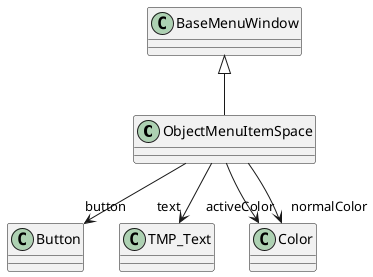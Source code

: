 @startuml
class ObjectMenuItemSpace {
}
BaseMenuWindow <|-- ObjectMenuItemSpace
ObjectMenuItemSpace --> "button" Button
ObjectMenuItemSpace --> "text" TMP_Text
ObjectMenuItemSpace --> "activeColor" Color
ObjectMenuItemSpace --> "normalColor" Color
@enduml
